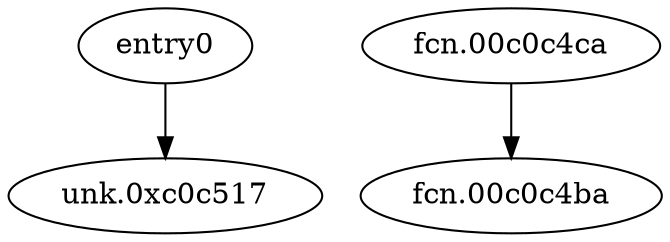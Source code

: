 digraph code {
  "0x00c0b888" [label="entry0"];
  "0x00c0b888" -> "0x00c0c517";
  "0x00c0c517" [label="unk.0xc0c517"];
  "0x00c0c4ca" [label="fcn.00c0c4ca"];
  "0x00c0c4ca" -> "0x00c0c4ba";
  "0x00c0c4ba" [label="fcn.00c0c4ba"];
}